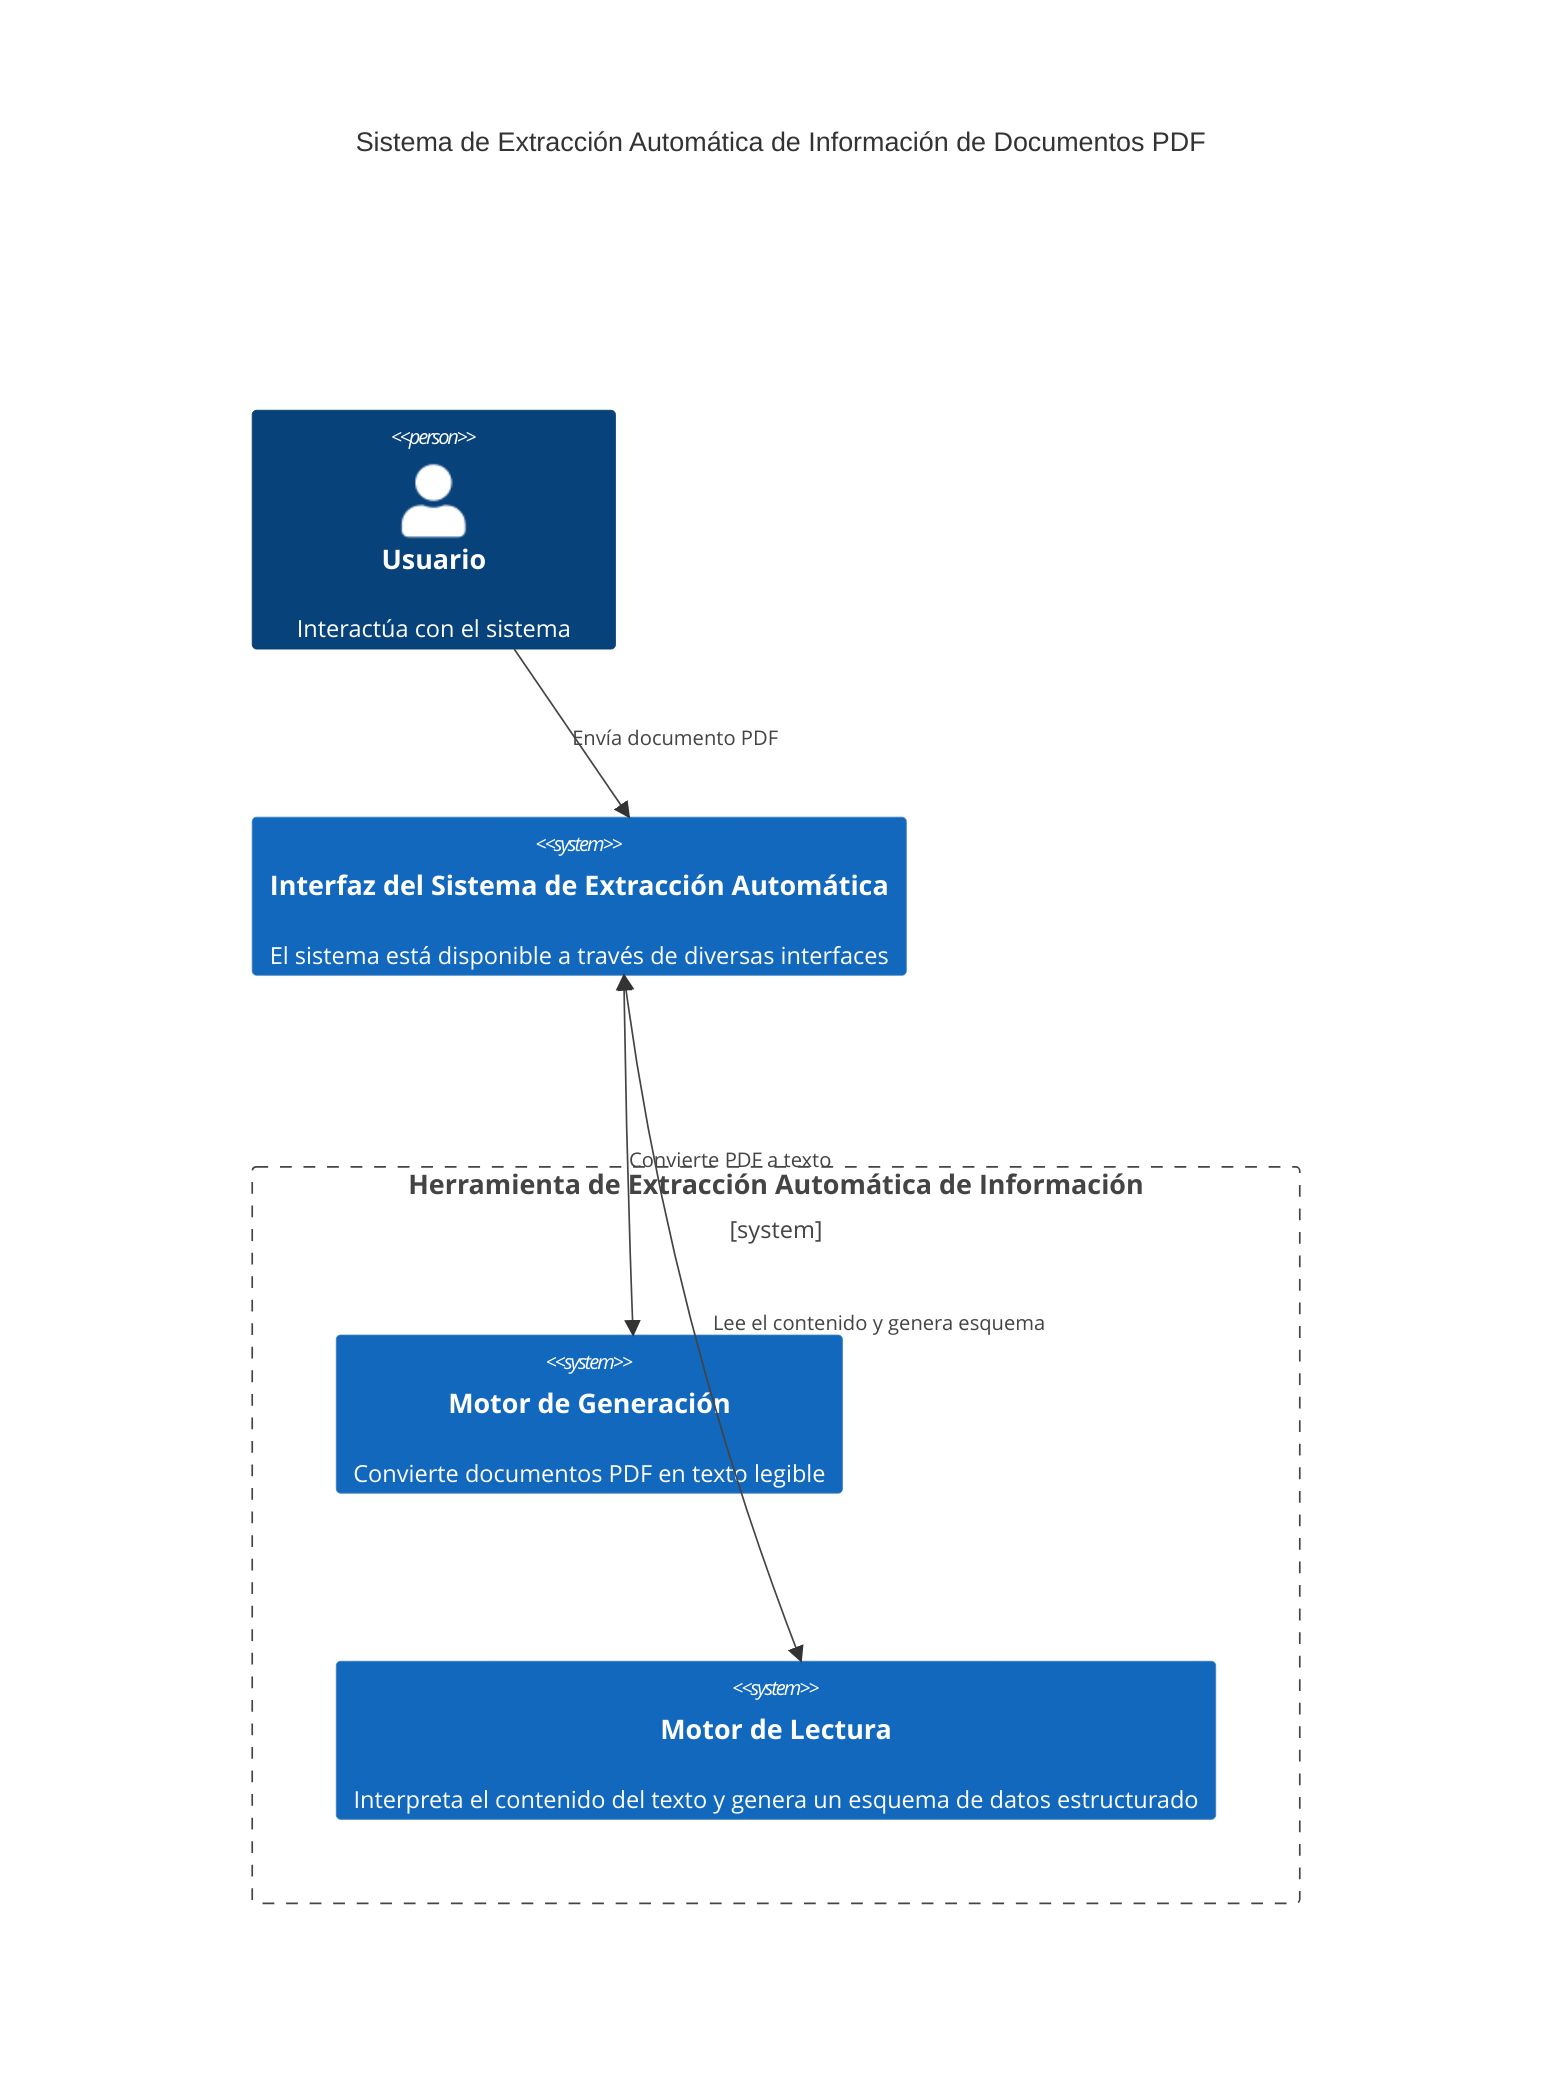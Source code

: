 C4Context
    title Sistema de Extracción Automática de Información de Documentos PDF

    Person(User, "Usuario", "Interactúa con el sistema")
    System(Interface, "Interfaz del Sistema de Extracción Automática", "El sistema está disponible a través de diversas interfaces")

    Rel(User, Interface, "Envía documento PDF")

    Boundary(boundary, "Herramienta de Extracción Automática de Información") {
        System(Generator, "Motor de Generación", "Convierte documentos PDF en texto legible")
        System(Reader, "Motor de Lectura", "Interpreta el contenido del texto y genera un esquema de datos estructurado")
    }

    BiRel(Interface, Generator, "Convierte PDF a texto")
    BiRel(Interface, Reader, "Lee el contenido y genera esquema")